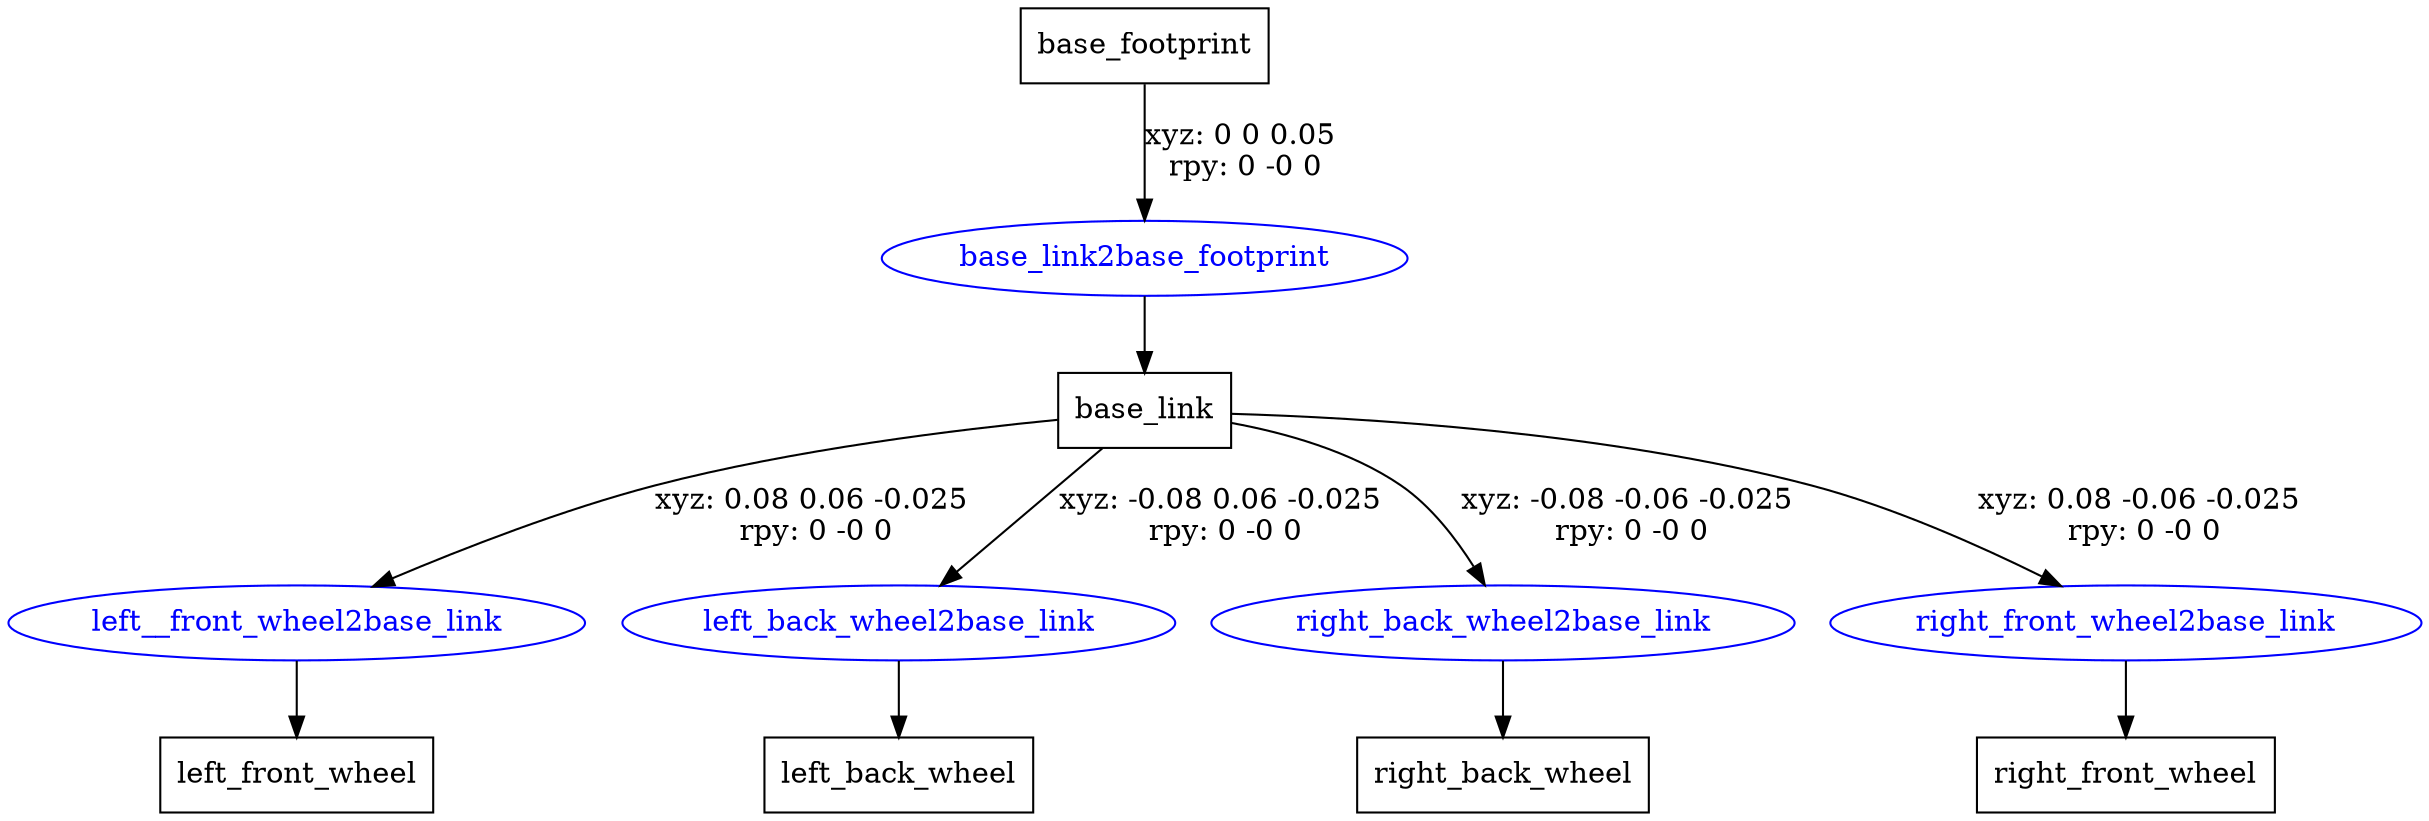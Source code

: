 digraph G {
node [shape=box];
"base_footprint" [label="base_footprint"];
"base_link" [label="base_link"];
"left_front_wheel" [label="left_front_wheel"];
"left_back_wheel" [label="left_back_wheel"];
"right_back_wheel" [label="right_back_wheel"];
"right_front_wheel" [label="right_front_wheel"];
node [shape=ellipse, color=blue, fontcolor=blue];
"base_footprint" -> "base_link2base_footprint" [label="xyz: 0 0 0.05 \nrpy: 0 -0 0"]
"base_link2base_footprint" -> "base_link"
"base_link" -> "left__front_wheel2base_link" [label="xyz: 0.08 0.06 -0.025 \nrpy: 0 -0 0"]
"left__front_wheel2base_link" -> "left_front_wheel"
"base_link" -> "left_back_wheel2base_link" [label="xyz: -0.08 0.06 -0.025 \nrpy: 0 -0 0"]
"left_back_wheel2base_link" -> "left_back_wheel"
"base_link" -> "right_back_wheel2base_link" [label="xyz: -0.08 -0.06 -0.025 \nrpy: 0 -0 0"]
"right_back_wheel2base_link" -> "right_back_wheel"
"base_link" -> "right_front_wheel2base_link" [label="xyz: 0.08 -0.06 -0.025 \nrpy: 0 -0 0"]
"right_front_wheel2base_link" -> "right_front_wheel"
}
